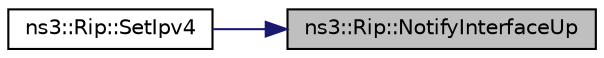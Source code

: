 digraph "ns3::Rip::NotifyInterfaceUp"
{
 // LATEX_PDF_SIZE
  edge [fontname="Helvetica",fontsize="10",labelfontname="Helvetica",labelfontsize="10"];
  node [fontname="Helvetica",fontsize="10",shape=record];
  rankdir="RL";
  Node1 [label="ns3::Rip::NotifyInterfaceUp",height=0.2,width=0.4,color="black", fillcolor="grey75", style="filled", fontcolor="black",tooltip=" "];
  Node1 -> Node2 [dir="back",color="midnightblue",fontsize="10",style="solid",fontname="Helvetica"];
  Node2 [label="ns3::Rip::SetIpv4",height=0.2,width=0.4,color="black", fillcolor="white", style="filled",URL="$classns3_1_1_rip.html#abe2906af2196cf9fac033e6ccfde0423",tooltip=" "];
}
